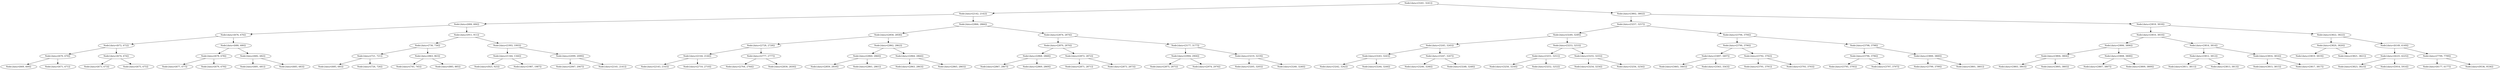 digraph G{
1062254208 [label="Node{data=[3241, 3241]}"]
1062254208 -> 1423639915
1423639915 [label="Node{data=[2142, 2142]}"]
1423639915 -> 224063653
224063653 [label="Node{data=[684, 684]}"]
224063653 -> 1501688998
1501688998 [label="Node{data=[676, 676]}"]
1501688998 -> 1675603360
1675603360 [label="Node{data=[672, 672]}"]
1675603360 -> 1864572141
1864572141 [label="Node{data=[670, 670]}"]
1864572141 -> 900073076
900073076 [label="Node{data=[669, 669]}"]
1864572141 -> 1674899618
1674899618 [label="Node{data=[671, 671]}"]
1675603360 -> 2105078741
2105078741 [label="Node{data=[674, 674]}"]
2105078741 -> 172711139
172711139 [label="Node{data=[673, 673]}"]
2105078741 -> 257650296
257650296 [label="Node{data=[675, 675]}"]
1501688998 -> 1263455953
1263455953 [label="Node{data=[680, 680]}"]
1263455953 -> 1905420854
1905420854 [label="Node{data=[678, 678]}"]
1905420854 -> 560897187
560897187 [label="Node{data=[677, 677]}"]
1905420854 -> 1964117592
1964117592 [label="Node{data=[679, 679]}"]
1263455953 -> 1217883757
1217883757 [label="Node{data=[682, 682]}"]
1217883757 -> 708214419
708214419 [label="Node{data=[681, 681]}"]
1217883757 -> 2137552114
2137552114 [label="Node{data=[683, 683]}"]
224063653 -> 443401609
443401609 [label="Node{data=[911, 911]}"]
443401609 -> 1769616559
1769616559 [label="Node{data=[736, 736]}"]
1769616559 -> 1881218549
1881218549 [label="Node{data=[721, 721]}"]
1881218549 -> 1280452839
1280452839 [label="Node{data=[685, 685]}"]
1881218549 -> 954723689
954723689 [label="Node{data=[726, 726]}"]
1769616559 -> 8415638
8415638 [label="Node{data=[863, 863]}"]
8415638 -> 2025198278
2025198278 [label="Node{data=[745, 745]}"]
8415638 -> 629016615
629016615 [label="Node{data=[885, 885]}"]
443401609 -> 578102596
578102596 [label="Node{data=[1993, 1993]}"]
578102596 -> 565847109
565847109 [label="Node{data=[1344, 1344]}"]
565847109 -> 1775383190
1775383190 [label="Node{data=[925, 925]}"]
565847109 -> 1010311355
1010311355 [label="Node{data=[1987, 1987]}"]
578102596 -> 929856893
929856893 [label="Node{data=[2099, 2099]}"]
929856893 -> 1199894489
1199894489 [label="Node{data=[2067, 2067]}"]
929856893 -> 1069163325
1069163325 [label="Node{data=[2141, 2141]}"]
1423639915 -> 1115349385
1115349385 [label="Node{data=[2866, 2866]}"]
1115349385 -> 380234542
380234542 [label="Node{data=[2858, 2858]}"]
380234542 -> 1983063045
1983063045 [label="Node{data=[2728, 2728]}"]
1983063045 -> 410931765
410931765 [label="Node{data=[2144, 2144]}"]
410931765 -> 220040730
220040730 [label="Node{data=[2143, 2143]}"]
410931765 -> 1412752396
1412752396 [label="Node{data=[2710, 2710]}"]
1983063045 -> 994632067
994632067 [label="Node{data=[2777, 2777]}"]
994632067 -> 1364058917
1364058917 [label="Node{data=[2764, 2764]}"]
994632067 -> 818010696
818010696 [label="Node{data=[2830, 2830]}"]
380234542 -> 1134976216
1134976216 [label="Node{data=[2862, 2862]}"]
1134976216 -> 1058994646
1058994646 [label="Node{data=[2860, 2860]}"]
1058994646 -> 24404443
24404443 [label="Node{data=[2859, 2859]}"]
1058994646 -> 1071245351
1071245351 [label="Node{data=[2861, 2861]}"]
1134976216 -> 1315447704
1315447704 [label="Node{data=[2864, 2864]}"]
1315447704 -> 108049354
108049354 [label="Node{data=[2863, 2863]}"]
1315447704 -> 615014502
615014502 [label="Node{data=[2865, 2865]}"]
1115349385 -> 1413491716
1413491716 [label="Node{data=[2874, 2874]}"]
1413491716 -> 1530638839
1530638839 [label="Node{data=[2870, 2870]}"]
1530638839 -> 1490466745
1490466745 [label="Node{data=[2868, 2868]}"]
1490466745 -> 1058686869
1058686869 [label="Node{data=[2867, 2867]}"]
1490466745 -> 1785687166
1785687166 [label="Node{data=[2869, 2869]}"]
1530638839 -> 1818090701
1818090701 [label="Node{data=[2872, 2872]}"]
1818090701 -> 31184256
31184256 [label="Node{data=[2871, 2871]}"]
1818090701 -> 1812995265
1812995265 [label="Node{data=[2873, 2873]}"]
1413491716 -> 2098041249
2098041249 [label="Node{data=[3177, 3177]}"]
2098041249 -> 2142536057
2142536057 [label="Node{data=[2904, 2904]}"]
2142536057 -> 538721498
538721498 [label="Node{data=[2875, 2875]}"]
2142536057 -> 1283906060
1283906060 [label="Node{data=[2974, 2974]}"]
2098041249 -> 1570228900
1570228900 [label="Node{data=[3219, 3219]}"]
1570228900 -> 108209958
108209958 [label="Node{data=[3205, 3205]}"]
1570228900 -> 1195909598
1195909598 [label="Node{data=[3240, 3240]}"]
1062254208 -> 1030014337
1030014337 [label="Node{data=[3802, 3802]}"]
1030014337 -> 1590028899
1590028899 [label="Node{data=[3257, 3257]}"]
1590028899 -> 1100004490
1100004490 [label="Node{data=[3249, 3249]}"]
1100004490 -> 1204822967
1204822967 [label="Node{data=[3245, 3245]}"]
1204822967 -> 1552133633
1552133633 [label="Node{data=[3243, 3243]}"]
1552133633 -> 761577728
761577728 [label="Node{data=[3242, 3242]}"]
1552133633 -> 1775525066
1775525066 [label="Node{data=[3244, 3244]}"]
1204822967 -> 803149788
803149788 [label="Node{data=[3247, 3247]}"]
803149788 -> 1852655488
1852655488 [label="Node{data=[3246, 3246]}"]
803149788 -> 1695213452
1695213452 [label="Node{data=[3248, 3248]}"]
1100004490 -> 779343339
779343339 [label="Node{data=[3253, 3253]}"]
779343339 -> 2042971662
2042971662 [label="Node{data=[3251, 3251]}"]
2042971662 -> 2106609649
2106609649 [label="Node{data=[3250, 3250]}"]
2042971662 -> 1335157064
1335157064 [label="Node{data=[3252, 3252]}"]
779343339 -> 2147002844
2147002844 [label="Node{data=[3255, 3255]}"]
2147002844 -> 752772379
752772379 [label="Node{data=[3254, 3254]}"]
2147002844 -> 1397643446
1397643446 [label="Node{data=[3256, 3256]}"]
1590028899 -> 1001946422
1001946422 [label="Node{data=[3794, 3794]}"]
1001946422 -> 28612052
28612052 [label="Node{data=[3790, 3790]}"]
28612052 -> 1579015748
1579015748 [label="Node{data=[3497, 3497]}"]
1579015748 -> 2134357721
2134357721 [label="Node{data=[3465, 3465]}"]
1579015748 -> 119420356
119420356 [label="Node{data=[3563, 3563]}"]
28612052 -> 580979398
580979398 [label="Node{data=[3792, 3792]}"]
580979398 -> 318644008
318644008 [label="Node{data=[3791, 3791]}"]
580979398 -> 1346237136
1346237136 [label="Node{data=[3793, 3793]}"]
1001946422 -> 654003462
654003462 [label="Node{data=[3798, 3798]}"]
654003462 -> 203854885
203854885 [label="Node{data=[3796, 3796]}"]
203854885 -> 1849941462
1849941462 [label="Node{data=[3795, 3795]}"]
203854885 -> 1373051324
1373051324 [label="Node{data=[3797, 3797]}"]
654003462 -> 758705661
758705661 [label="Node{data=[3800, 3800]}"]
758705661 -> 352830403
352830403 [label="Node{data=[3799, 3799]}"]
758705661 -> 1700397528
1700397528 [label="Node{data=[3801, 3801]}"]
1030014337 -> 204078646
204078646 [label="Node{data=[3818, 3818]}"]
204078646 -> 1712635211
1712635211 [label="Node{data=[3810, 3810]}"]
1712635211 -> 1294361489
1294361489 [label="Node{data=[3806, 3806]}"]
1294361489 -> 2017980204
2017980204 [label="Node{data=[3804, 3804]}"]
2017980204 -> 995911260
995911260 [label="Node{data=[3803, 3803]}"]
2017980204 -> 2028042905
2028042905 [label="Node{data=[3805, 3805]}"]
1294361489 -> 103130367
103130367 [label="Node{data=[3808, 3808]}"]
103130367 -> 1104938392
1104938392 [label="Node{data=[3807, 3807]}"]
103130367 -> 426435961
426435961 [label="Node{data=[3809, 3809]}"]
1712635211 -> 1781297535
1781297535 [label="Node{data=[3814, 3814]}"]
1781297535 -> 1099248281
1099248281 [label="Node{data=[3812, 3812]}"]
1099248281 -> 1624510452
1624510452 [label="Node{data=[3811, 3811]}"]
1099248281 -> 777748410
777748410 [label="Node{data=[3813, 3813]}"]
1781297535 -> 662000775
662000775 [label="Node{data=[3816, 3816]}"]
662000775 -> 1326230282
1326230282 [label="Node{data=[3815, 3815]}"]
662000775 -> 266843824
266843824 [label="Node{data=[3817, 3817]}"]
204078646 -> 2058661465
2058661465 [label="Node{data=[3822, 3822]}"]
2058661465 -> 2003311844
2003311844 [label="Node{data=[3820, 3820]}"]
2003311844 -> 1570160120
1570160120 [label="Node{data=[3819, 3819]}"]
2003311844 -> 1870054092
1870054092 [label="Node{data=[3821, 3821]}"]
2058661465 -> 812609309
812609309 [label="Node{data=[6149, 6149]}"]
812609309 -> 131582664
131582664 [label="Node{data=[4225, 4225]}"]
131582664 -> 1875304119
1875304119 [label="Node{data=[3823, 3823]}"]
131582664 -> 914293025
914293025 [label="Node{data=[5914, 5914]}"]
812609309 -> 2107873140
2107873140 [label="Node{data=[7799, 7799]}"]
2107873140 -> 1142653826
1142653826 [label="Node{data=[6177, 6177]}"]
2107873140 -> 502386384
502386384 [label="Node{data=[9536, 9536]}"]
}